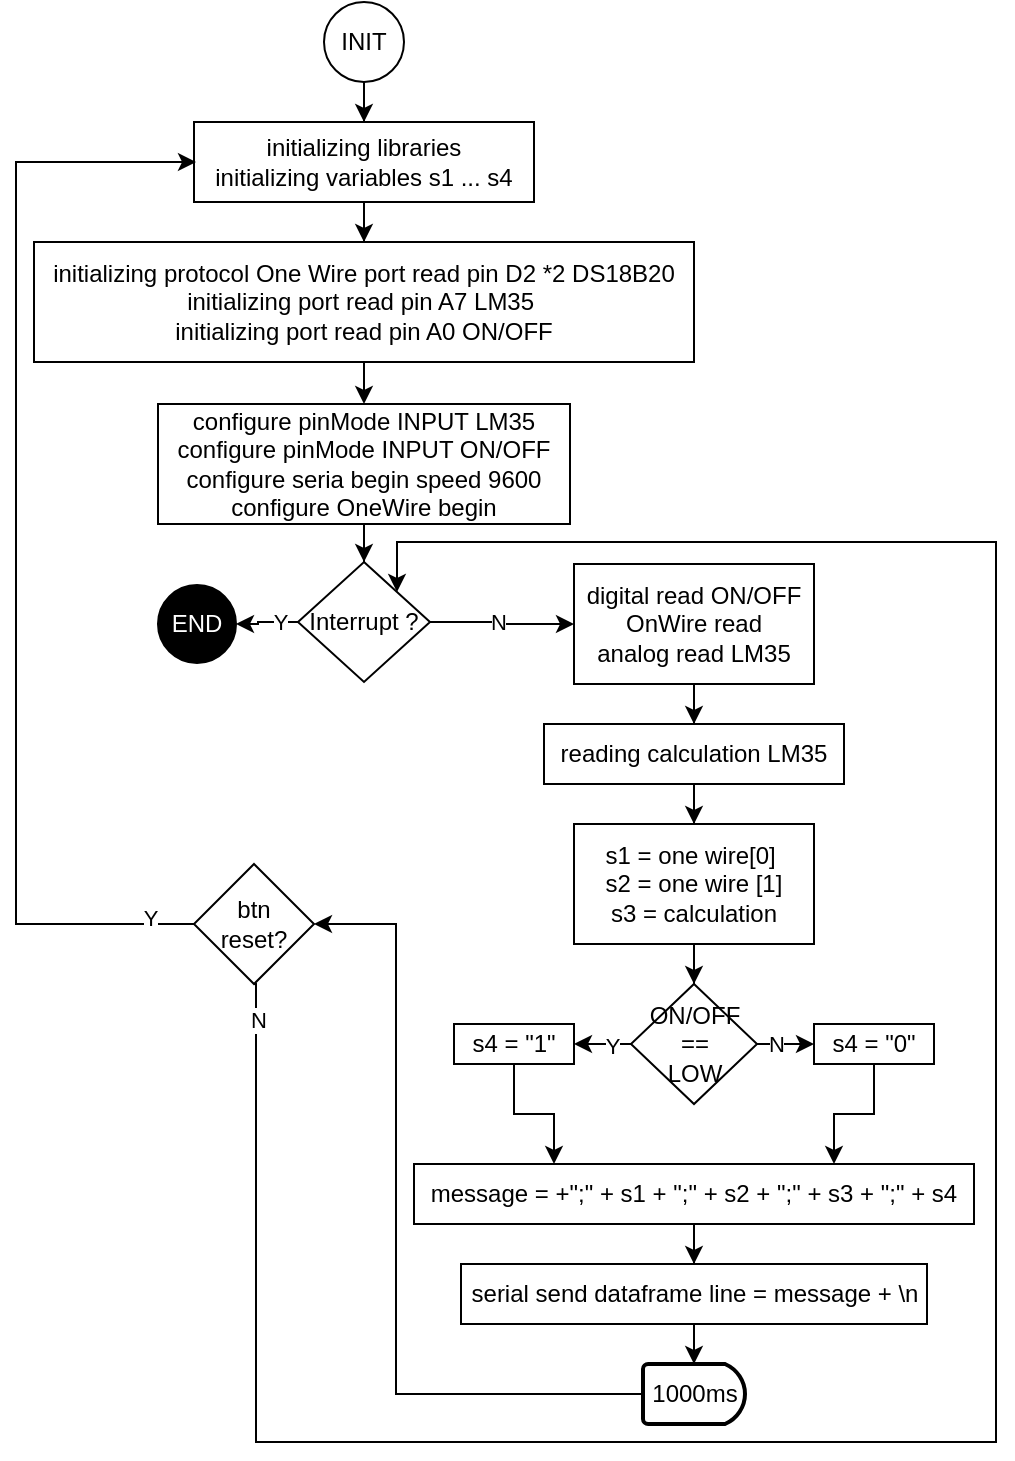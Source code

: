 <mxfile version="20.8.16" type="device"><diagram name="Página-1" id="nAU7z5uIVRge5aRo7m0_"><mxGraphModel dx="1202" dy="716" grid="1" gridSize="10" guides="1" tooltips="1" connect="1" arrows="1" fold="1" page="1" pageScale="1" pageWidth="827" pageHeight="1169" math="0" shadow="0"><root><mxCell id="0"/><mxCell id="1" parent="0"/><mxCell id="JAUDYrbveOh6ty1GdBtf-3" style="edgeStyle=orthogonalEdgeStyle;rounded=0;orthogonalLoop=1;jettySize=auto;html=1;entryX=0.5;entryY=0;entryDx=0;entryDy=0;" edge="1" parent="1" source="JAUDYrbveOh6ty1GdBtf-1" target="JAUDYrbveOh6ty1GdBtf-2"><mxGeometry relative="1" as="geometry"/></mxCell><mxCell id="JAUDYrbveOh6ty1GdBtf-1" value="INIT" style="ellipse;whiteSpace=wrap;html=1;aspect=fixed;" vertex="1" parent="1"><mxGeometry x="394" y="10" width="40" height="40" as="geometry"/></mxCell><mxCell id="JAUDYrbveOh6ty1GdBtf-5" style="edgeStyle=orthogonalEdgeStyle;rounded=0;orthogonalLoop=1;jettySize=auto;html=1;" edge="1" parent="1" source="JAUDYrbveOh6ty1GdBtf-2" target="JAUDYrbveOh6ty1GdBtf-4"><mxGeometry relative="1" as="geometry"/></mxCell><mxCell id="JAUDYrbveOh6ty1GdBtf-2" value="initializing libraries&lt;br&gt;initializing variables s1 ... s4" style="rounded=0;whiteSpace=wrap;html=1;" vertex="1" parent="1"><mxGeometry x="329" y="70" width="170" height="40" as="geometry"/></mxCell><mxCell id="JAUDYrbveOh6ty1GdBtf-7" style="edgeStyle=orthogonalEdgeStyle;rounded=0;orthogonalLoop=1;jettySize=auto;html=1;entryX=0.5;entryY=0;entryDx=0;entryDy=0;" edge="1" parent="1" source="JAUDYrbveOh6ty1GdBtf-4" target="JAUDYrbveOh6ty1GdBtf-6"><mxGeometry relative="1" as="geometry"/></mxCell><mxCell id="JAUDYrbveOh6ty1GdBtf-4" value="initializing protocol One Wire port read pin D2 *2 DS18B20&lt;br&gt;initializing port read pin A7 LM35&amp;nbsp;&lt;br&gt;initializing port read pin A0 ON/OFF" style="rounded=0;whiteSpace=wrap;html=1;" vertex="1" parent="1"><mxGeometry x="249" y="130" width="330" height="60" as="geometry"/></mxCell><mxCell id="JAUDYrbveOh6ty1GdBtf-9" style="edgeStyle=orthogonalEdgeStyle;rounded=0;orthogonalLoop=1;jettySize=auto;html=1;entryX=0.5;entryY=0;entryDx=0;entryDy=0;" edge="1" parent="1" source="JAUDYrbveOh6ty1GdBtf-6" target="JAUDYrbveOh6ty1GdBtf-8"><mxGeometry relative="1" as="geometry"/></mxCell><mxCell id="JAUDYrbveOh6ty1GdBtf-6" value="configure pinMode INPUT LM35&lt;br&gt;configure pinMode INPUT ON/OFF&lt;br&gt;configure seria begin speed 9600&lt;br&gt;configure OneWire begin" style="rounded=0;whiteSpace=wrap;html=1;" vertex="1" parent="1"><mxGeometry x="311" y="211" width="206" height="60" as="geometry"/></mxCell><mxCell id="JAUDYrbveOh6ty1GdBtf-32" style="edgeStyle=orthogonalEdgeStyle;rounded=0;orthogonalLoop=1;jettySize=auto;html=1;exitX=1;exitY=0.5;exitDx=0;exitDy=0;" edge="1" parent="1" source="JAUDYrbveOh6ty1GdBtf-8" target="JAUDYrbveOh6ty1GdBtf-12"><mxGeometry relative="1" as="geometry"><mxPoint x="447.0" y="331" as="sourcePoint"/><Array as="points"/></mxGeometry></mxCell><mxCell id="JAUDYrbveOh6ty1GdBtf-37" value="N" style="edgeLabel;html=1;align=center;verticalAlign=middle;resizable=0;points=[];fontColor=#000000;" vertex="1" connectable="0" parent="JAUDYrbveOh6ty1GdBtf-32"><mxGeometry x="-0.281" relative="1" as="geometry"><mxPoint x="8" as="offset"/></mxGeometry></mxCell><mxCell id="JAUDYrbveOh6ty1GdBtf-34" style="edgeStyle=orthogonalEdgeStyle;rounded=0;orthogonalLoop=1;jettySize=auto;html=1;entryX=1;entryY=0.5;entryDx=0;entryDy=0;fontColor=#FFFFFF;" edge="1" parent="1" source="JAUDYrbveOh6ty1GdBtf-8" target="JAUDYrbveOh6ty1GdBtf-10"><mxGeometry relative="1" as="geometry"/></mxCell><mxCell id="JAUDYrbveOh6ty1GdBtf-38" value="Y" style="edgeLabel;html=1;align=center;verticalAlign=middle;resizable=0;points=[];fontColor=#000000;" vertex="1" connectable="0" parent="JAUDYrbveOh6ty1GdBtf-34"><mxGeometry x="-0.058" relative="1" as="geometry"><mxPoint x="6" as="offset"/></mxGeometry></mxCell><mxCell id="JAUDYrbveOh6ty1GdBtf-8" value="Interrupt ?" style="rhombus;whiteSpace=wrap;html=1;" vertex="1" parent="1"><mxGeometry x="381" y="290" width="66" height="60" as="geometry"/></mxCell><mxCell id="JAUDYrbveOh6ty1GdBtf-10" value="&lt;font color=&quot;#ffffff&quot;&gt;END&lt;/font&gt;" style="ellipse;whiteSpace=wrap;html=1;aspect=fixed;fillColor=#000000;" vertex="1" parent="1"><mxGeometry x="311" y="301.5" width="39" height="39" as="geometry"/></mxCell><mxCell id="JAUDYrbveOh6ty1GdBtf-35" style="edgeStyle=orthogonalEdgeStyle;rounded=0;orthogonalLoop=1;jettySize=auto;html=1;fontColor=#FFFFFF;" edge="1" parent="1" source="JAUDYrbveOh6ty1GdBtf-11"><mxGeometry relative="1" as="geometry"><mxPoint x="330" y="90" as="targetPoint"/><Array as="points"><mxPoint x="240" y="471"/><mxPoint x="240" y="90"/></Array></mxGeometry></mxCell><mxCell id="JAUDYrbveOh6ty1GdBtf-36" value="&lt;font color=&quot;#000000&quot;&gt;Y&lt;/font&gt;" style="edgeLabel;html=1;align=center;verticalAlign=middle;resizable=0;points=[];fontColor=#FFFFFF;" vertex="1" connectable="0" parent="JAUDYrbveOh6ty1GdBtf-35"><mxGeometry x="-0.919" y="-3" relative="1" as="geometry"><mxPoint as="offset"/></mxGeometry></mxCell><mxCell id="JAUDYrbveOh6ty1GdBtf-11" value="btn &lt;br&gt;reset?" style="rhombus;whiteSpace=wrap;html=1;" vertex="1" parent="1"><mxGeometry x="329" y="441" width="60" height="60" as="geometry"/></mxCell><mxCell id="JAUDYrbveOh6ty1GdBtf-14" style="edgeStyle=orthogonalEdgeStyle;rounded=0;orthogonalLoop=1;jettySize=auto;html=1;entryX=0.5;entryY=0;entryDx=0;entryDy=0;" edge="1" parent="1" source="JAUDYrbveOh6ty1GdBtf-12" target="JAUDYrbveOh6ty1GdBtf-13"><mxGeometry relative="1" as="geometry"/></mxCell><mxCell id="JAUDYrbveOh6ty1GdBtf-12" value="digital read ON/OFF&lt;br&gt;OnWire read&lt;br&gt;analog read LM35" style="rounded=0;whiteSpace=wrap;html=1;" vertex="1" parent="1"><mxGeometry x="519" y="291" width="120" height="60" as="geometry"/></mxCell><mxCell id="JAUDYrbveOh6ty1GdBtf-16" style="edgeStyle=orthogonalEdgeStyle;rounded=0;orthogonalLoop=1;jettySize=auto;html=1;entryX=0.5;entryY=0;entryDx=0;entryDy=0;" edge="1" parent="1" source="JAUDYrbveOh6ty1GdBtf-13" target="JAUDYrbveOh6ty1GdBtf-15"><mxGeometry relative="1" as="geometry"/></mxCell><mxCell id="JAUDYrbveOh6ty1GdBtf-13" value="reading calculation LM35" style="rounded=0;whiteSpace=wrap;html=1;" vertex="1" parent="1"><mxGeometry x="504" y="371" width="150" height="30" as="geometry"/></mxCell><mxCell id="JAUDYrbveOh6ty1GdBtf-18" style="edgeStyle=orthogonalEdgeStyle;rounded=0;orthogonalLoop=1;jettySize=auto;html=1;" edge="1" parent="1" source="JAUDYrbveOh6ty1GdBtf-15" target="JAUDYrbveOh6ty1GdBtf-17"><mxGeometry relative="1" as="geometry"/></mxCell><mxCell id="JAUDYrbveOh6ty1GdBtf-15" value="s1 = one wire[0]&amp;nbsp;&lt;br&gt;s2 = one wire [1]&lt;br&gt;s3 = calculation" style="rounded=0;whiteSpace=wrap;html=1;" vertex="1" parent="1"><mxGeometry x="519" y="421" width="120" height="60" as="geometry"/></mxCell><mxCell id="JAUDYrbveOh6ty1GdBtf-21" style="edgeStyle=orthogonalEdgeStyle;rounded=0;orthogonalLoop=1;jettySize=auto;html=1;" edge="1" parent="1"><mxGeometry relative="1" as="geometry"><mxPoint x="610.5" y="531" as="sourcePoint"/><mxPoint x="639" y="531" as="targetPoint"/></mxGeometry></mxCell><mxCell id="JAUDYrbveOh6ty1GdBtf-24" value="N" style="edgeLabel;html=1;align=center;verticalAlign=middle;resizable=0;points=[];" vertex="1" connectable="0" parent="JAUDYrbveOh6ty1GdBtf-21"><mxGeometry x="-0.815" relative="1" as="geometry"><mxPoint x="7" as="offset"/></mxGeometry></mxCell><mxCell id="JAUDYrbveOh6ty1GdBtf-22" style="edgeStyle=orthogonalEdgeStyle;rounded=0;orthogonalLoop=1;jettySize=auto;html=1;entryX=1;entryY=0.5;entryDx=0;entryDy=0;" edge="1" parent="1" source="JAUDYrbveOh6ty1GdBtf-17" target="JAUDYrbveOh6ty1GdBtf-20"><mxGeometry relative="1" as="geometry"/></mxCell><mxCell id="JAUDYrbveOh6ty1GdBtf-23" value="Y" style="edgeLabel;html=1;align=center;verticalAlign=middle;resizable=0;points=[];" vertex="1" connectable="0" parent="JAUDYrbveOh6ty1GdBtf-22"><mxGeometry x="-0.789" y="1" relative="1" as="geometry"><mxPoint x="-4" as="offset"/></mxGeometry></mxCell><mxCell id="JAUDYrbveOh6ty1GdBtf-17" value="ON/OFF &lt;br&gt;== &lt;br&gt;LOW" style="rhombus;whiteSpace=wrap;html=1;" vertex="1" parent="1"><mxGeometry x="547.5" y="501" width="63" height="60" as="geometry"/></mxCell><mxCell id="JAUDYrbveOh6ty1GdBtf-27" style="edgeStyle=orthogonalEdgeStyle;rounded=0;orthogonalLoop=1;jettySize=auto;html=1;entryX=0.75;entryY=0;entryDx=0;entryDy=0;" edge="1" parent="1" source="JAUDYrbveOh6ty1GdBtf-19" target="JAUDYrbveOh6ty1GdBtf-25"><mxGeometry relative="1" as="geometry"/></mxCell><mxCell id="JAUDYrbveOh6ty1GdBtf-19" value="s4 = &quot;0&quot;" style="rounded=0;whiteSpace=wrap;html=1;" vertex="1" parent="1"><mxGeometry x="639" y="521" width="60" height="20" as="geometry"/></mxCell><mxCell id="JAUDYrbveOh6ty1GdBtf-26" style="edgeStyle=orthogonalEdgeStyle;rounded=0;orthogonalLoop=1;jettySize=auto;html=1;entryX=0.25;entryY=0;entryDx=0;entryDy=0;" edge="1" parent="1" source="JAUDYrbveOh6ty1GdBtf-20" target="JAUDYrbveOh6ty1GdBtf-25"><mxGeometry relative="1" as="geometry"/></mxCell><mxCell id="JAUDYrbveOh6ty1GdBtf-20" value="s4 = &quot;1&quot;" style="rounded=0;whiteSpace=wrap;html=1;" vertex="1" parent="1"><mxGeometry x="459" y="521" width="60" height="20" as="geometry"/></mxCell><mxCell id="JAUDYrbveOh6ty1GdBtf-29" style="edgeStyle=orthogonalEdgeStyle;rounded=0;orthogonalLoop=1;jettySize=auto;html=1;entryX=0.5;entryY=0;entryDx=0;entryDy=0;" edge="1" parent="1" source="JAUDYrbveOh6ty1GdBtf-25" target="JAUDYrbveOh6ty1GdBtf-28"><mxGeometry relative="1" as="geometry"/></mxCell><mxCell id="JAUDYrbveOh6ty1GdBtf-25" value="message =&amp;nbsp;+&quot;;&quot; + s1 + &quot;;&quot; + s2 + &quot;;&quot; + s3 + &quot;;&quot; + s4" style="rounded=0;whiteSpace=wrap;html=1;" vertex="1" parent="1"><mxGeometry x="439" y="591" width="280" height="30" as="geometry"/></mxCell><mxCell id="JAUDYrbveOh6ty1GdBtf-31" style="edgeStyle=orthogonalEdgeStyle;rounded=0;orthogonalLoop=1;jettySize=auto;html=1;entryX=0.5;entryY=0;entryDx=0;entryDy=0;entryPerimeter=0;" edge="1" parent="1" source="JAUDYrbveOh6ty1GdBtf-28" target="JAUDYrbveOh6ty1GdBtf-30"><mxGeometry relative="1" as="geometry"/></mxCell><mxCell id="JAUDYrbveOh6ty1GdBtf-28" value="serial send dataframe line = message + \n" style="rounded=0;whiteSpace=wrap;html=1;" vertex="1" parent="1"><mxGeometry x="462.5" y="641" width="233" height="30" as="geometry"/></mxCell><mxCell id="JAUDYrbveOh6ty1GdBtf-33" style="edgeStyle=orthogonalEdgeStyle;rounded=0;orthogonalLoop=1;jettySize=auto;html=1;entryX=1;entryY=0;entryDx=0;entryDy=0;exitX=0.5;exitY=1;exitDx=0;exitDy=0;" edge="1" parent="1" source="JAUDYrbveOh6ty1GdBtf-11" target="JAUDYrbveOh6ty1GdBtf-8"><mxGeometry relative="1" as="geometry"><Array as="points"><mxPoint x="360" y="501"/><mxPoint x="360" y="730"/><mxPoint x="730" y="730"/><mxPoint x="730" y="280"/><mxPoint x="431" y="280"/></Array></mxGeometry></mxCell><mxCell id="JAUDYrbveOh6ty1GdBtf-41" value="N" style="edgeLabel;html=1;align=center;verticalAlign=middle;resizable=0;points=[];fontColor=#000000;" vertex="1" connectable="0" parent="JAUDYrbveOh6ty1GdBtf-33"><mxGeometry x="-0.972" y="1" relative="1" as="geometry"><mxPoint as="offset"/></mxGeometry></mxCell><mxCell id="JAUDYrbveOh6ty1GdBtf-40" style="edgeStyle=orthogonalEdgeStyle;rounded=0;orthogonalLoop=1;jettySize=auto;html=1;entryX=1;entryY=0.5;entryDx=0;entryDy=0;fontColor=#000000;" edge="1" parent="1" source="JAUDYrbveOh6ty1GdBtf-30" target="JAUDYrbveOh6ty1GdBtf-11"><mxGeometry relative="1" as="geometry"><Array as="points"><mxPoint x="430" y="706"/><mxPoint x="430" y="471"/></Array></mxGeometry></mxCell><mxCell id="JAUDYrbveOh6ty1GdBtf-30" value="1000ms" style="strokeWidth=2;html=1;shape=mxgraph.flowchart.delay;whiteSpace=wrap;" vertex="1" parent="1"><mxGeometry x="553.5" y="691" width="51" height="30" as="geometry"/></mxCell></root></mxGraphModel></diagram></mxfile>